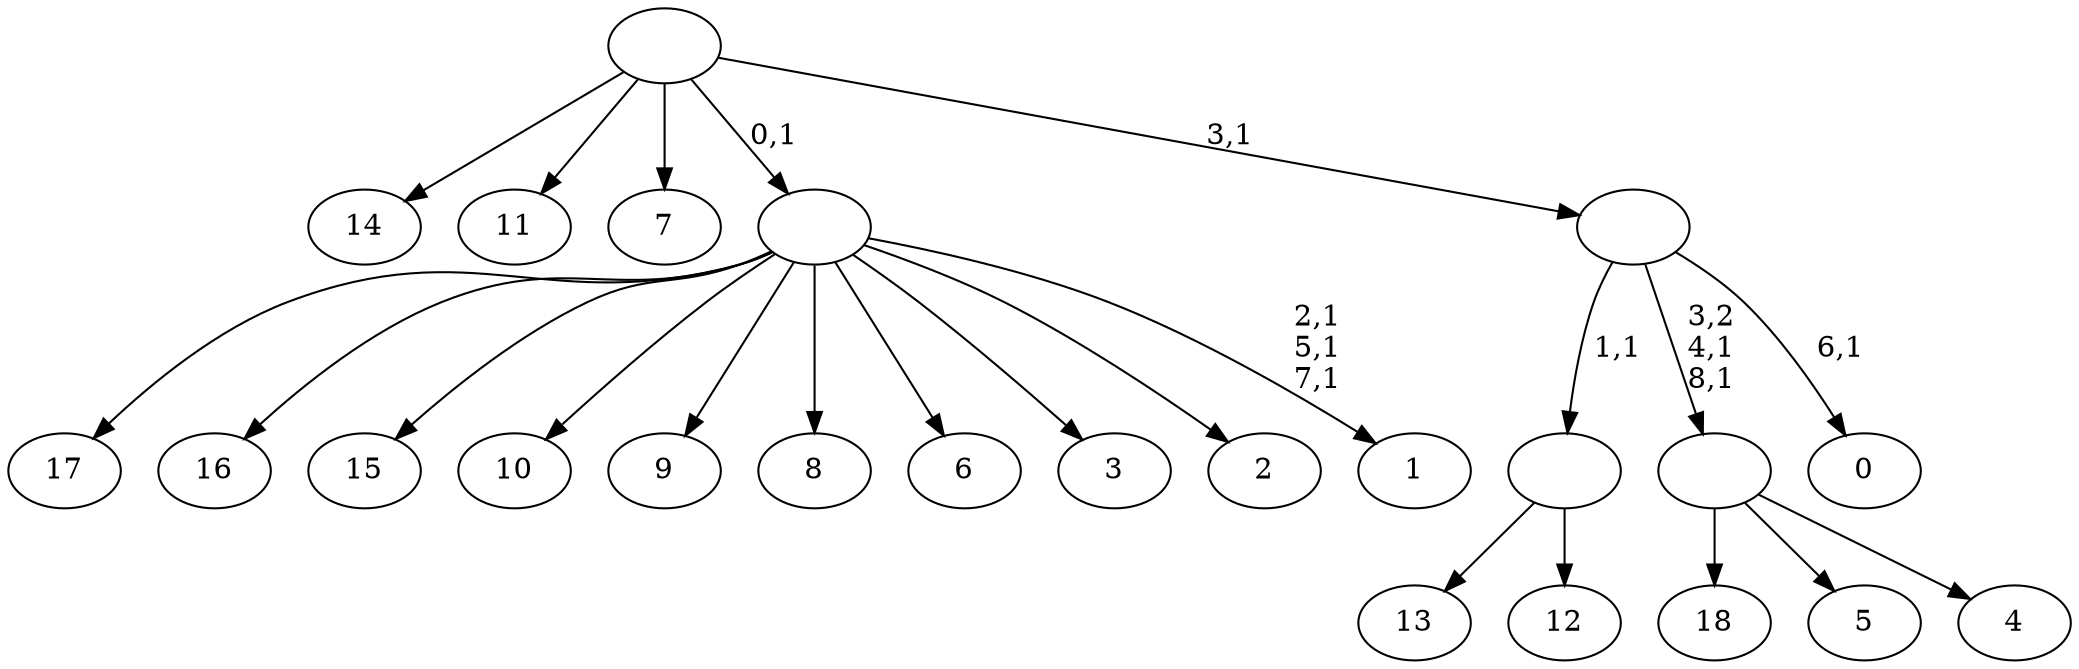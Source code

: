 digraph T {
	28 [label="18"]
	27 [label="17"]
	26 [label="16"]
	25 [label="15"]
	24 [label="14"]
	23 [label="13"]
	22 [label="12"]
	21 [label=""]
	20 [label="11"]
	19 [label="10"]
	18 [label="9"]
	17 [label="8"]
	16 [label="7"]
	15 [label="6"]
	14 [label="5"]
	13 [label="4"]
	12 [label=""]
	10 [label="3"]
	9 [label="2"]
	8 [label="1"]
	4 [label=""]
	3 [label="0"]
	1 [label=""]
	0 [label=""]
	21 -> 23 [label=""]
	21 -> 22 [label=""]
	12 -> 28 [label=""]
	12 -> 14 [label=""]
	12 -> 13 [label=""]
	4 -> 8 [label="2,1\n5,1\n7,1"]
	4 -> 27 [label=""]
	4 -> 26 [label=""]
	4 -> 25 [label=""]
	4 -> 19 [label=""]
	4 -> 18 [label=""]
	4 -> 17 [label=""]
	4 -> 15 [label=""]
	4 -> 10 [label=""]
	4 -> 9 [label=""]
	1 -> 3 [label="6,1"]
	1 -> 12 [label="3,2\n4,1\n8,1"]
	1 -> 21 [label="1,1"]
	0 -> 24 [label=""]
	0 -> 20 [label=""]
	0 -> 16 [label=""]
	0 -> 4 [label="0,1"]
	0 -> 1 [label="3,1"]
}
